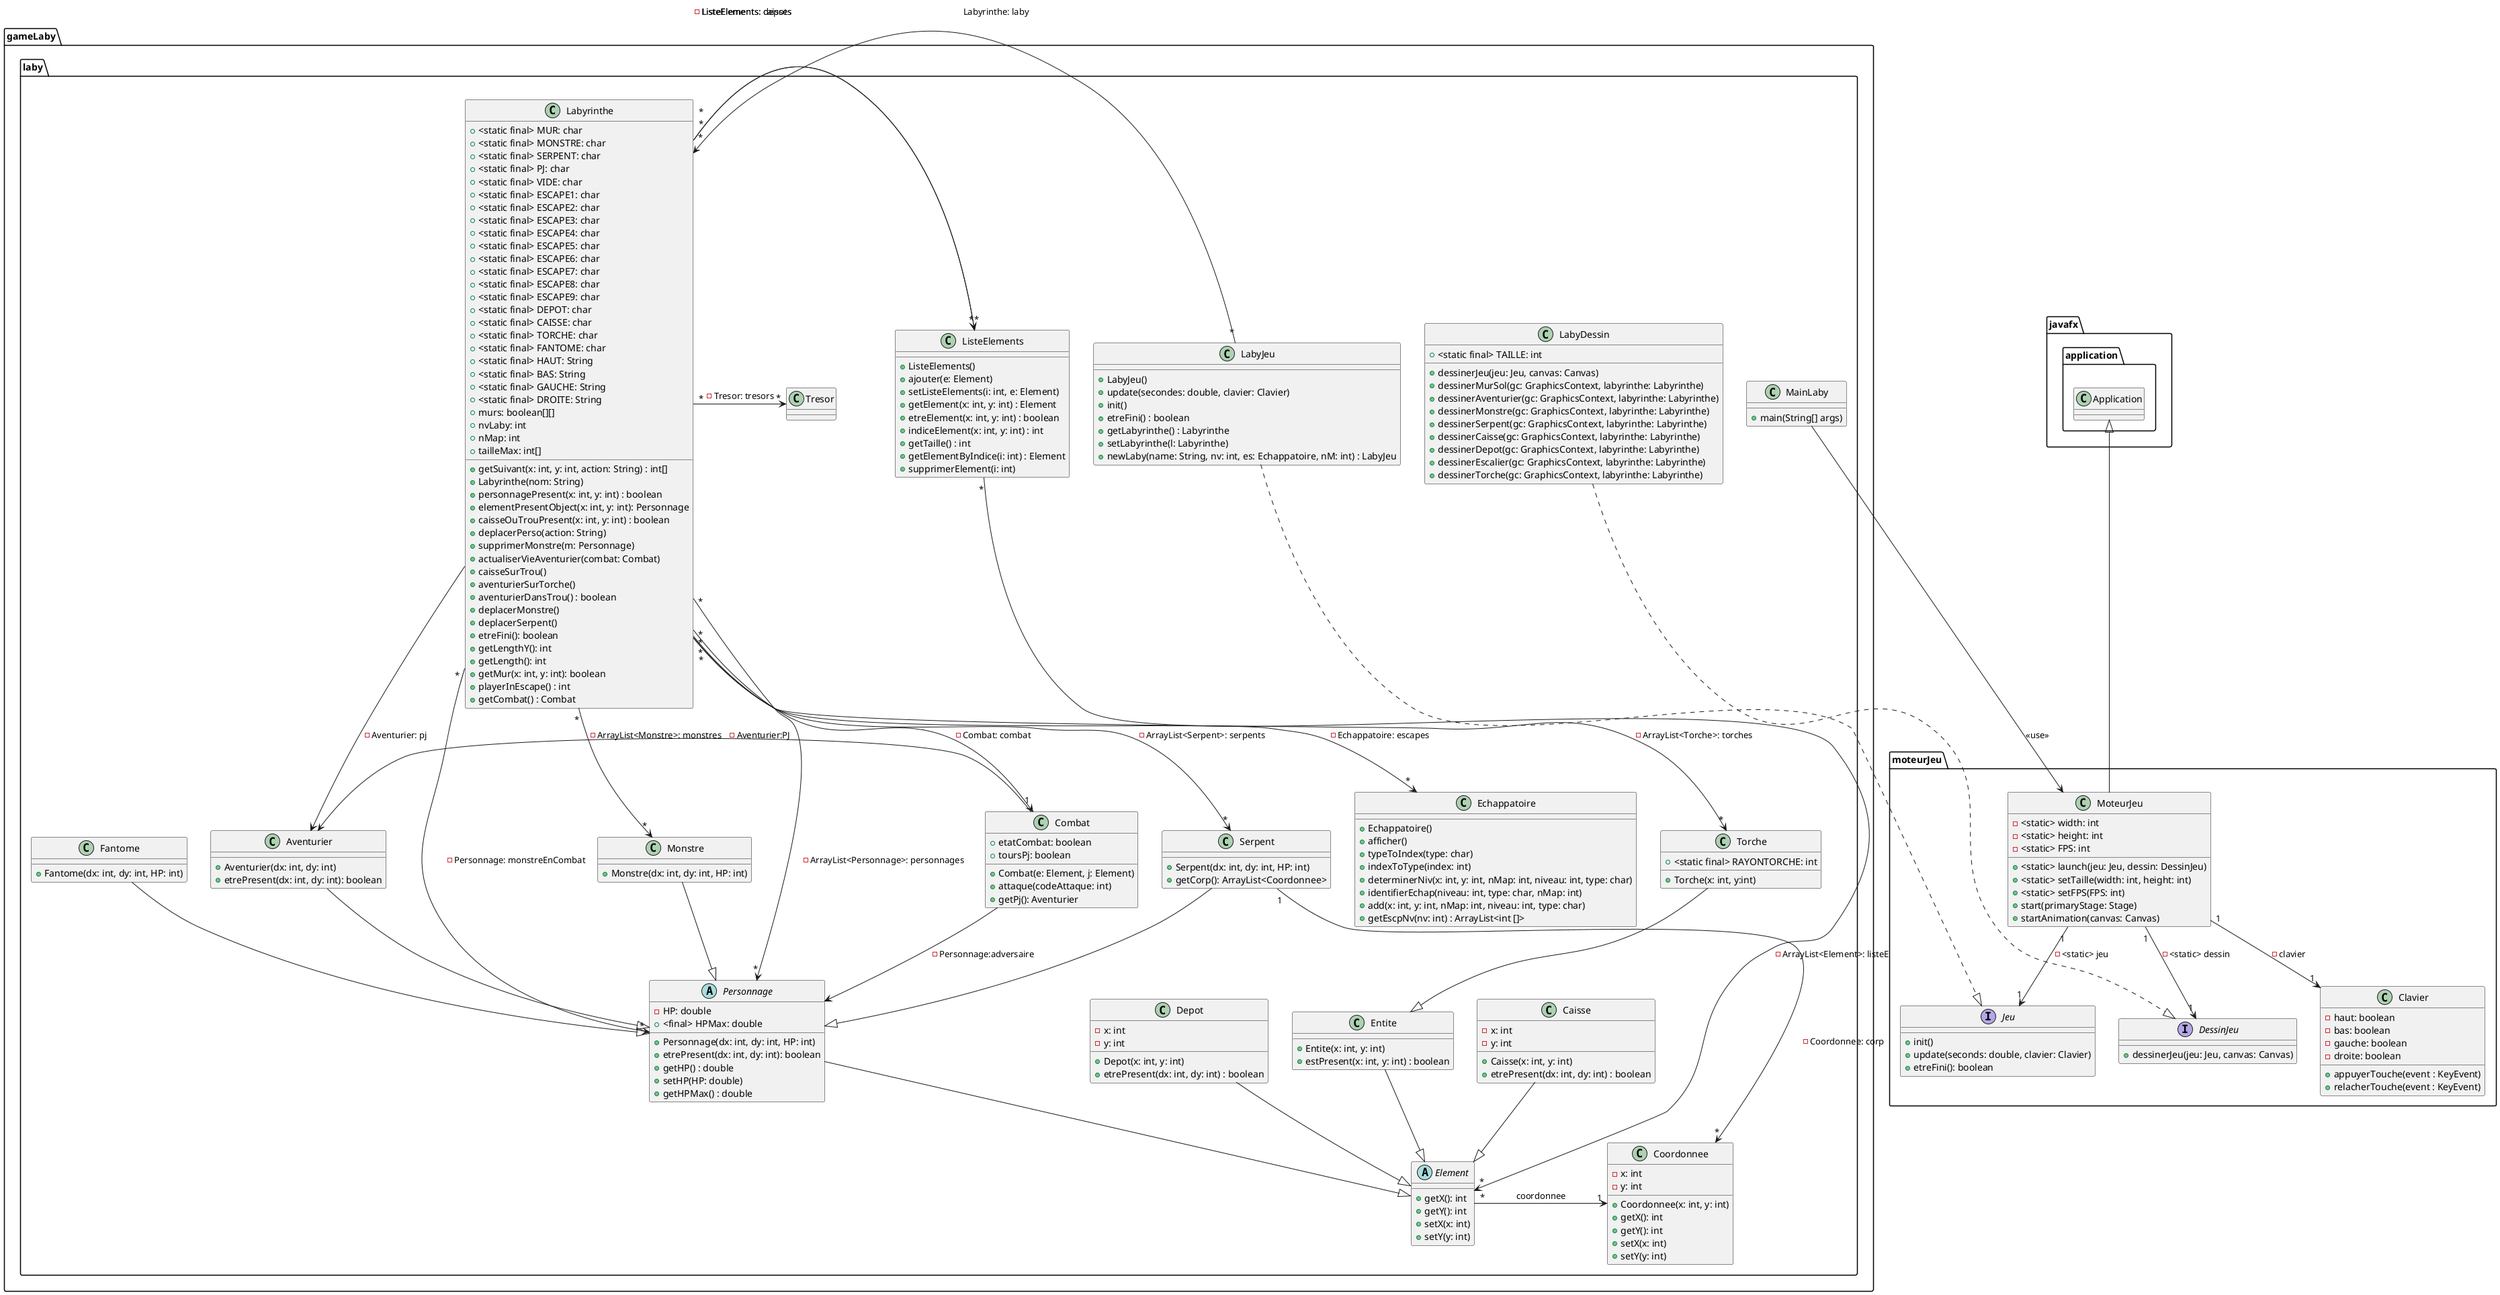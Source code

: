 @startuml

package javafx.application{
class Application{
}
}


package moteurJeu{

class MoteurJeu{
- <static> width: int
- <static> height: int
- <static> FPS: int
+ <static> launch(jeu: Jeu, dessin: DessinJeu)
+ <static> setTaille(width: int, height: int)
+ <static> setFPS(FPS: int)
+ start(primaryStage: Stage)
+ startAnimation(canvas: Canvas)
}

Application <|-- MoteurJeu



interface Jeu{
  + init()
  + update(seconds: double, clavier: Clavier)
  + etreFini(): boolean
}

MoteurJeu "1" --> "1" Jeu : - <static> jeu


interface DessinJeu{
  + dessinerJeu(jeu: Jeu, canvas: Canvas)
}

MoteurJeu "1" --> "1" DessinJeu : - <static> dessin

class Clavier {
  - haut: boolean
  - bas: boolean
  - gauche: boolean
  - droite: boolean
  + appuyerTouche(event : KeyEvent)
  + relacherTouche(event : KeyEvent)
}

MoteurJeu "1" --> "1" Clavier : - clavier
}


package gameLaby.laby{

class LabyDessin {
  + <static final> TAILLE: int
  + dessinerJeu(jeu: Jeu, canvas: Canvas)
  + dessinerMurSol(gc: GraphicsContext, labyrinthe: Labyrinthe)
  + dessinerAventurier(gc: GraphicsContext, labyrinthe: Labyrinthe)
  + dessinerMonstre(gc: GraphicsContext, labyrinthe: Labyrinthe)
  + dessinerSerpent(gc: GraphicsContext, labyrinthe: Labyrinthe)
  + dessinerCaisse(gc: GraphicsContext, labyrinthe: Labyrinthe)
  + dessinerDepot(gc: GraphicsContext, labyrinthe: Labyrinthe)
  + dessinerEscalier(gc: GraphicsContext, labyrinthe: Labyrinthe)
  + dessinerTorche(gc: GraphicsContext, labyrinthe: Labyrinthe)
}



class Aventurier {
  + Aventurier(dx: int, dy: int)
  + etrePresent(dx: int, dy: int): boolean
}

Aventurier --|> Personnage



class Caisse {
  - x: int
  - y: int
  + Caisse(x: int, y: int)
  + etrePresent(dx: int, dy: int) : boolean
}

Caisse --|> Element


class Combat {
  + etatCombat: boolean
  + toursPj: boolean
  + Combat(e: Element, j: Element)
  + attaque(codeAttaque: int)
  + getPj(): Aventurier
}

Combat -> Aventurier: -Aventurier:PJ
Combat -> Personnage: -Personnage:adversaire


class Coordonnee {
  - x: int
  - y: int
  + Coordonnee(x: int, y: int)
  + getX(): int
  + getY(): int
  + setX(x: int)
  + setY(y: int)
}

class Depot {
  - x: int
  - y: int
  + Depot(x: int, y: int)
  + etrePresent(dx: int, dy: int) : boolean
}

Depot --|> Element


class Echappatoire {
  + Echappatoire()
  + afficher()
  + typeToIndex(type: char)
  + indexToType(index: int)
  + determinerNiv(x: int, y: int, nMap: int, niveau: int, type: char)
  + identifierEchap(niveau: int, type: char, nMap: int)
  + add(x: int, y: int, nMap: int, niveau: int, type: char)
  + getEscpNv(nv: int) : ArrayList<int []>
}

abstract class Element {
  + getX(): int
  + getY(): int
  + setX(x: int)
  + setY(y: int)
}

class Entite {
  + Entite(x: int, y: int)
  + estPresent(x: int, y: int) : boolean
}

Entite --|> Element


class Fantome {
  + Fantome(dx: int, dy: int, HP: int)
}

Fantome --|> Personnage


class LabyJeu {
  + LabyJeu()
  + update(secondes: double, clavier: Clavier)
  + init()
  + etreFini() : boolean
  + getLabyrinthe() : Labyrinthe
  + setLabyrinthe(l: Labyrinthe)
  + newLaby(name: String, nv: int, es: Echappatoire, nM: int) : LabyJeu
}

LabyJeu ..|> Jeu
LabyJeu"*" -> "*"Labyrinthe: Labyrinthe: laby


class Labyrinthe {
  + <static final> MUR: char
  + <static final> MONSTRE: char
  + <static final> SERPENT: char
  + <static final> PJ: char
  + <static final> VIDE: char
  + <static final> ESCAPE1: char
  + <static final> ESCAPE2: char
  + <static final> ESCAPE3: char
  + <static final> ESCAPE4: char
  + <static final> ESCAPE5: char
  + <static final> ESCAPE6: char
  + <static final> ESCAPE7: char
  + <static final> ESCAPE8: char
  + <static final> ESCAPE9: char
  + <static final> DEPOT: char
  + <static final> CAISSE: char
  + <static final> TORCHE: char
  + <static final> FANTOME: char
  + <static final> HAUT: String
  + <static final> BAS: String
  + <static final> GAUCHE: String
  + <static final> DROITE: String
  + murs: boolean[][]
  + nvLaby: int
  + nMap: int
  + tailleMax: int[]
  + getSuivant(x: int, y: int, action: String) : int[]
  + Labyrinthe(nom: String)
  + personnagePresent(x: int, y: int) : boolean
  + elementPresentObject(x: int, y: int): Personnage
  + caisseOuTrouPresent(x: int, y: int) : boolean
  + deplacerPerso(action: String)
  + supprimerMonstre(m: Personnage)
  + actualiserVieAventurier(combat: Combat)
  + caisseSurTrou()
  + aventurierSurTorche()
  + aventurierDansTrou() : boolean
  + deplacerMonstre()
  + deplacerSerpent()
  + etreFini(): boolean
  + getLengthY(): int
  + getLength(): int
  + getMur(x: int, y: int): boolean
  + playerInEscape() : int
  + getCombat() : Combat
}
Labyrinthe "*"-->"*" Serpent: -ArrayList<Serpent>: serpents
Labyrinthe "*"-->"*" Monstre: -ArrayList<Monstre>: monstres
Labyrinthe "*"-->"*" Personnage: -ArrayList<Personnage>: personnages
Labyrinthe "*"-->"*" Echappatoire: -Echappatoire: escapes
Labyrinthe "*"->"*" ListeElements: -ListeElements: depots
Labyrinthe "*"->"*" ListeElements: -ListeElements: caisses
Labyrinthe "*"-->"*" Torche: -ArrayList<Torche>: torches
Labyrinthe "*"-->"1" Combat: -Combat: combat
Labyrinthe "*"-->"*" Personnage: -Personnage: monstreEnCombat
Labyrinthe "*"->"*" Tresor: -Tresor: tresors

class ListeElements {
  + ListeElements()
  + ajouter(e: Element)
  + setListeElements(i: int, e: Element)
  + getElement(x: int, y: int) : Element
  + etreElement(x: int, y: int) : boolean
  + indiceElement(x: int, y: int) : int
  + getTaille() : int
  + getElementByIndice(i: int) : Element
  + supprimerElement(i: int)
}

ListeElements "*"->"*" Element: -ArrayList<Element>: listeE

class Monstre {
  + Monstre(dx: int, dy: int, HP: int)
}

Monstre --|> Personnage


abstract class Personnage {
  - HP: double
  + <final> HPMax: double
  + Personnage(dx: int, dy: int, HP: int)
  + etrePresent(dx: int, dy: int): boolean
  + getHP() : double
  + setHP(HP: double)
  + getHPMax() : double
}

Personnage --|> Element


class Serpent {
  + Serpent(dx: int, dy: int, HP: int)
  + getCorp(): ArrayList<Coordonnee>
}

Serpent --|> Personnage
Serpent "1"->"*" Coordonnee: -Coordonnee: corp

Element "*"-> "1"Coordonnee: coordonnee
class Torche {
  + <static final> RAYONTORCHE: int
  + Torche(x: int, y:int)
}

Torche --|> Entite


class MainLaby{
+ main(String[] args)
}

MainLaby --> MoteurJeu : <<use>>
LabyDessin ..|> DessinJeu
Labyrinthe --> Aventurier: -Aventurier: pj
@enduml

